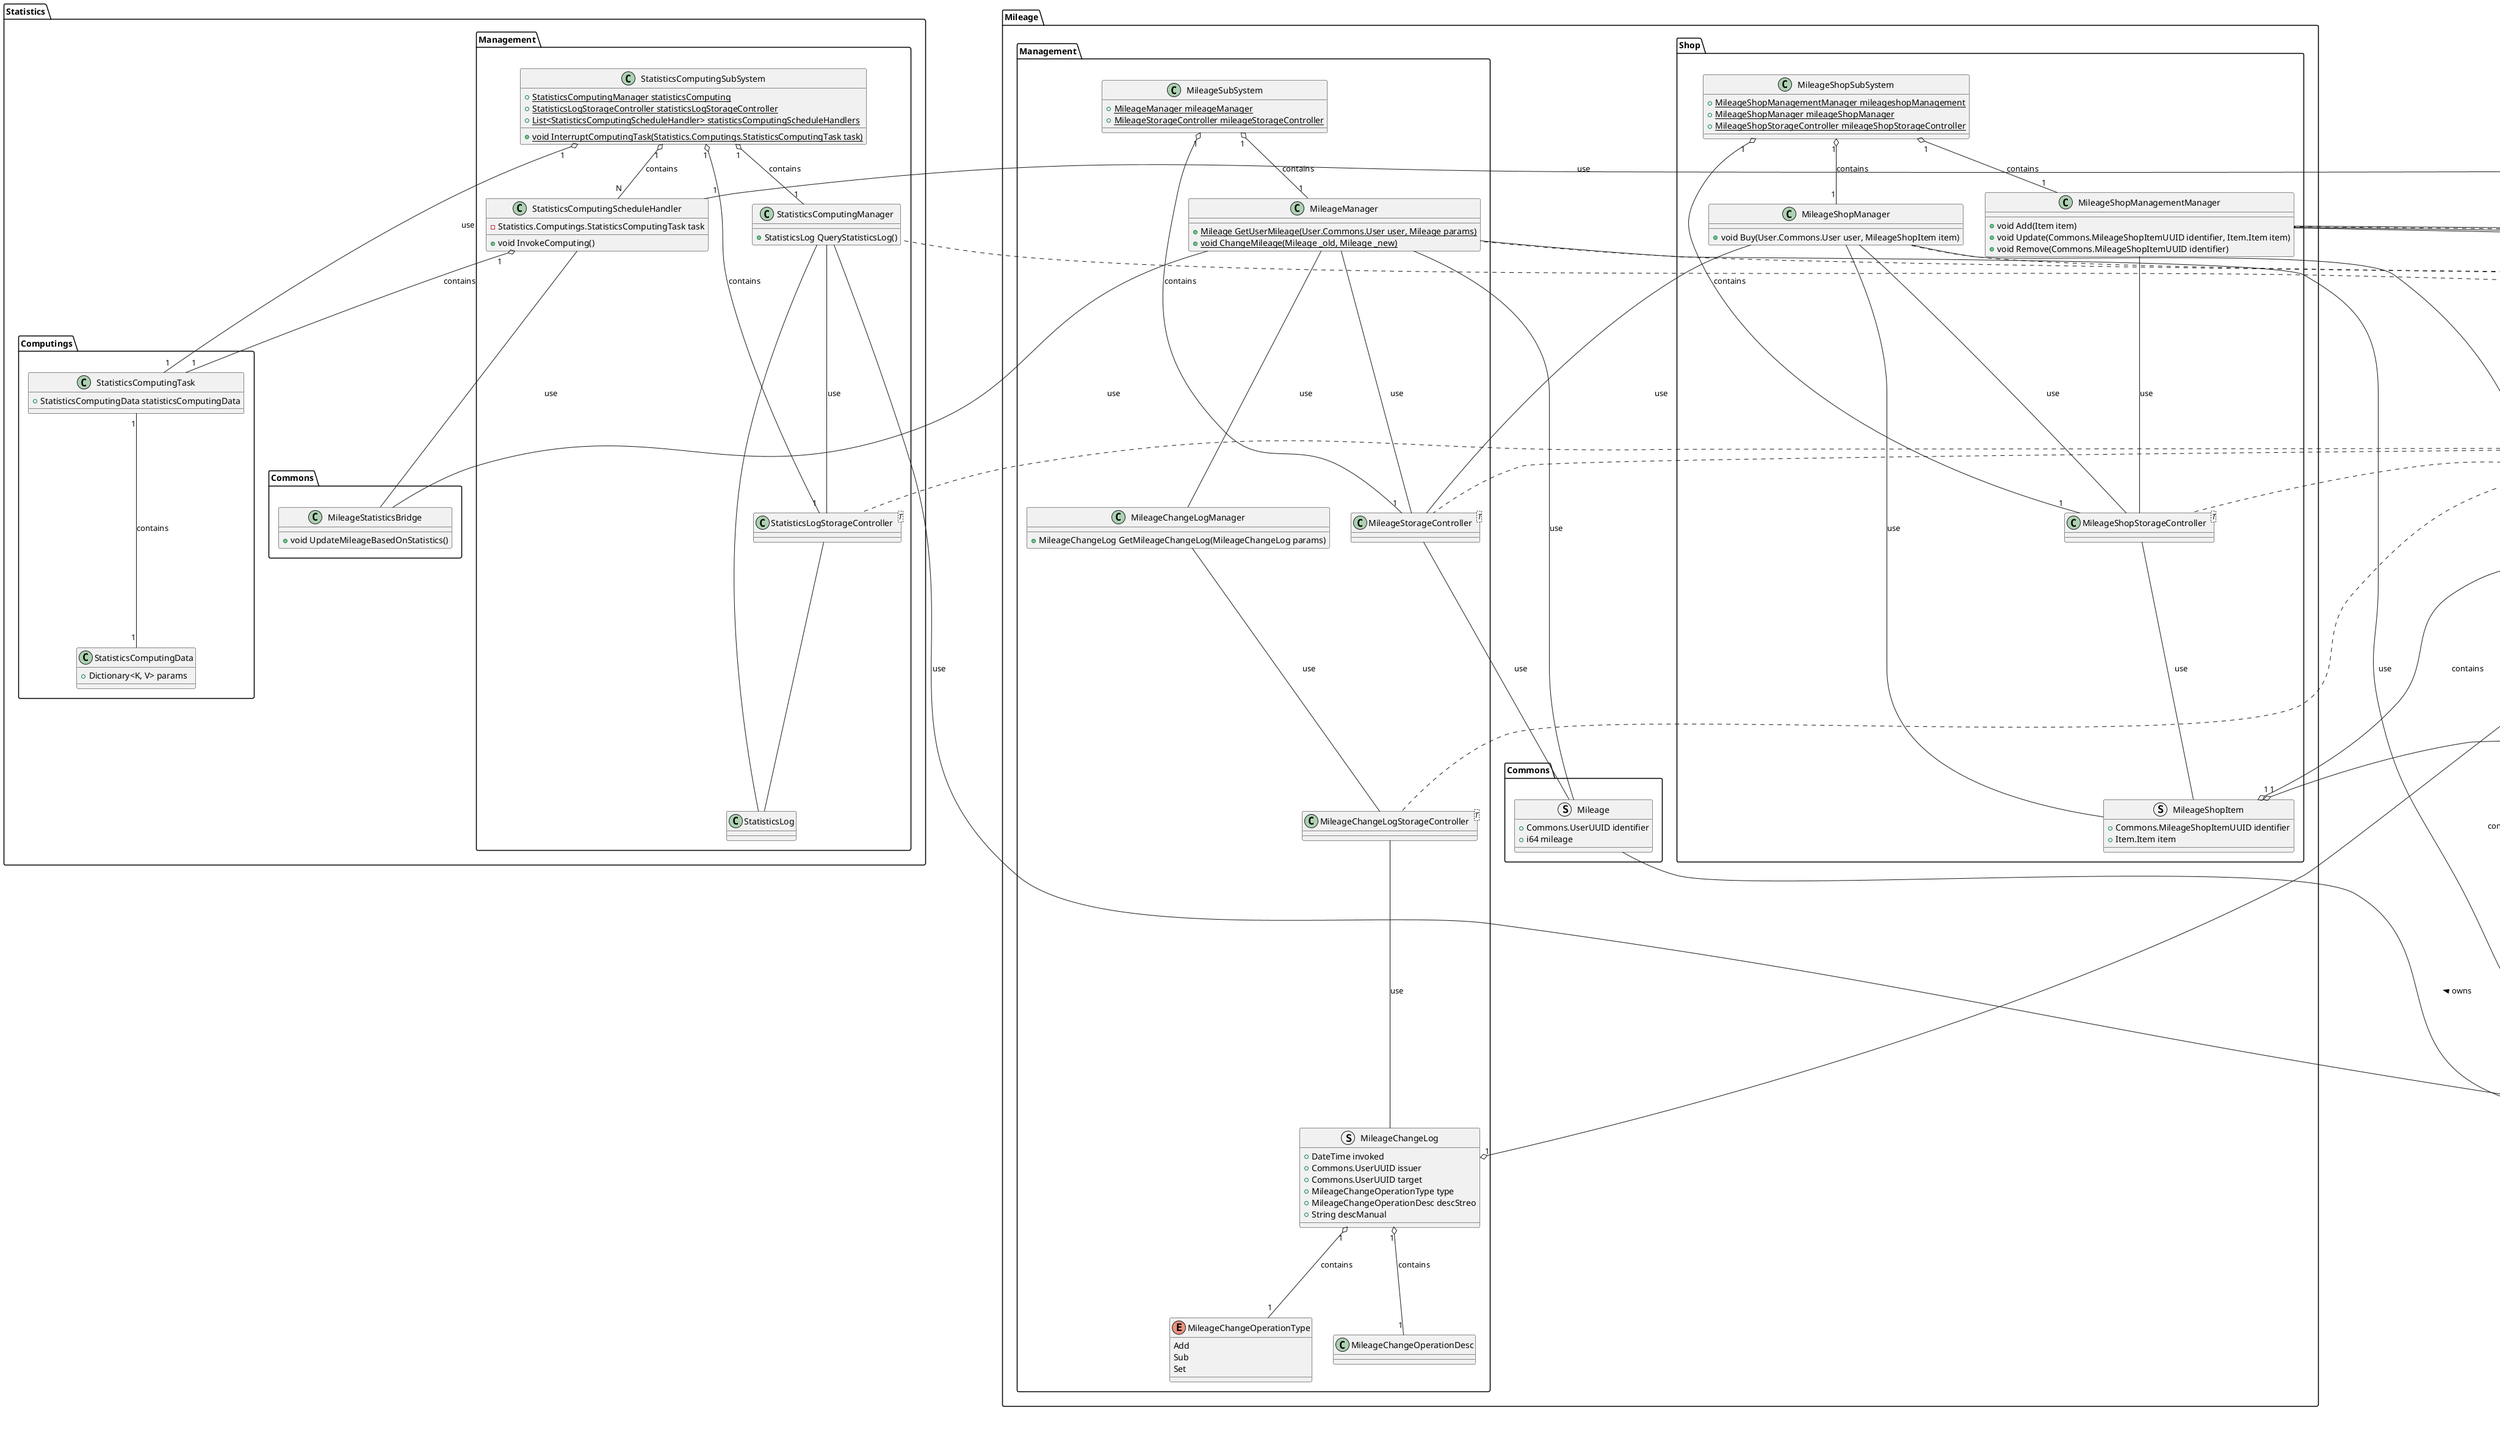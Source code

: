 @startuml
package Commons {
    Interface Manager
    Interface StorageController<T> {
        + T Query()
        + void Add()
        + void Remove()
        + void Update()
    }

    class UUID
    class UserUUID extends UUID
    class ItemUUID extends UUID
    class MileageShopItemUUID extends UUID
    class AuthorUUID extends UUID
    class BookUUID extends UUID
    class OrganizationUUID extends UUID
}
class String
String <|-- Commons.UUID

package Article {
    enum MarkupType {
        Text
        Highlight
        Line
        Shape
        CustomRaster
        CustomVector
    }

    struct ArticleMarkup {
        MarkupType type
        String content
    }

    ArticleMarkup "1" o-- "1" MarkupType : contains

    struct Article {
        + String title
        + String content
        + List<ArticleMarkup> markups
    }

    Article "1" o-- "N" ArticleMarkup : contains
}

package Books.Book {
    struct Author {
        + Commons.AuthorUUID identifier
        + String name
    }
    Author "1" --- "1" Commons.AuthorUUID : contains

    struct Publisher {
        + Commons.OrganizationUUID identifier
        + String name
    }
    Publisher "1" --- "1" Commons.OrganizationUUID : contains

    struct PublishRev {
        + DateTime date
        + int rev
        + int print
    }

    struct Book {
        + Commons.BookUUID identifier
        + String title
        + List<Image> covers
        + List<Author> authors
        + List<Author> translators
        + Publisher publisher
        + int page
        + List<PublishRev> publishRevs
        + String isbn
    }
    Book "1" o-- "1" Commons.BookUUID : contains
    Book "1" o-- "N" Author : contains
    Book "1" o-- "1" Publisher : contains
    Book "1" o-- "N" PublishRev : contains

    ' BookDatabaseSubSystem

    class BookDatabaseManager implements Commons.Manager

    class BookDatabaseStorageController<T> implements Commons.StorageController
    BookDatabaseStorageController --- Books.Book.Book : use

    class BookDatabaseSubSystem {
        + {static} BookDatabaseManager bookDatabaseManager
        + {static} BookDatabaseStorageController bookDatabaseStorageController<T>
    }

    BookDatabaseSubSystem "1" --- "1" BookDatabaseManager : contains
    BookDatabaseSubSystem "1" --- "1" BookDatabaseStorageController : contains
}

class Image
Books.Book.Book "1" o-- "N" Image : contains

package Books.BookReview {
    struct BookReview extends Article.Article {
        + Books.Book.Book book
    }
    BookReview o-- Books.Book.Book : contains

    struct BookReviewBlob 
    BookReviewBlob "1" --- "N" BookReview

    class BookReviewManager implements Commons.Manager {
        + BookReviewBlob RequestQueryBookReviewBlob(any[] req)
    }

    BookReviewManager --- BookReviewBlob : use
    BookReviewManager --- BookReviewStorageController : use

    class BookReviewStorageQueryOptimizer {
        + void invoke()
    }
    class BookReviewStorageController<T> implements Commons.StorageController {
        + BookReviewStorageQueryOptimizer optimizer
    }
    BookReviewStorageController "1" o-- "1" BookReviewStorageQueryOptimizer : contains
    BookReviewStorageController --- BookReview.BookReview : use

    ' BookReview SubSystem

    class BookReviewSubSystem {
        + {static} BookReviewStorageController bookReviewStorageController
        + {static} BookReviewManager bookReviewManager
    }
    BookReviewSubSystem "1" o-- "1" BookReviewStorageController : contains
    BookReviewSubSystem "1" o-- "1" BookReviewManager : contains

}

package Books.BookSuggestion {
    class EmotionChecklist {
        + Dictionary<K, bool> checkList
        + String toPrompt()
    }

    enum BookSuggestionManualRequestType {
        Normal
        NewCategory
        EmotionBased
    }
    struct BookSuggestionManualRequest {
        + BookSuggestionManualRequestType type
        + String prompt
    }
    BookSuggestionManualRequest "1" o-- "1" BookSuggestionManualRequestType : contains
    EmotionChecklist --o BookSuggestionManualRequest : use

    struct BookSuggestion {}
    class BookSuggestionTask {}

    class BookSuggestionWorker {
        - BookSuggestionTask task
        - void run()
    }
    BookSuggestionWorker o-- BookSuggestionTask : contains
    BookSuggestionWorker --- BookSuggestion : use

    class BookSuggestionScheduler {
        + BookSuggestionWorker worker
        - void invoke()
    }

    BookSuggestionScheduler "1" o-- "1" BookSuggestionWorker : contains

    class BookSuggestionManager implements Commons.Manager {
        + {static} void InvokeBookSuggestionManual(BookSuggestionManualRequest req)
        + {static} void PushBookSuggestionRequestQueue(BookSuggestionManualRequest req)
    }
    BookSuggestionManager --- BookSuggestionManualRequest : use
    BookSuggestionManager --- BookSuggestionScheduler : use
    BookSuggestionManager --- BookSuggestionStorageController : use

    class BookSuggestionStorageController<T> implements Commons.StorageController {}
    BookSuggestionStorageController --- BookSuggestion : use

    class BookSuggestionSubSystem {
        + {static} BookSuggestionManager bookSuggestionManager
        + {static} BookSuggestionStorageController bookSuggestionStorageController
        + {static} List<BookSuggestionScheduler> bookSuggestionSchedulers
    }

    BookSuggestionSubSystem "1" o-- "1" BookSuggestionManager : contains
    BookSuggestionSubSystem "1" o-- "1" BookSuggestionStorageController : contains
    BookSuggestionSubSystem "1" o-- "N" BookSuggestionScheduler : contains
}


package Item {
    enum ItemType {
        Real
        Virtual
    }

    class ItemContent {}
    class ItemMetadata {}
    class RealItemMetadata extends ItemMetadata {}
    class VirtItemMetadata extends ItemMetadata {}

    struct Item {
        + Commons.ItemUUID identifier
        + ItemType type
        + String staticAssetID
        + String name
        + ItemContent content
        + ItemMetadata metadata
    }

    Item "1" o-- "1" Commons.ItemUUID : contains
    Item "1" o-- "1" ItemType : contains
    Item "1" o-- "1" ItemContent : contains
    Item "1" o-- "1" ItemMetadata : contains

    class RealItem extends Item {}
    class VirtItem extends Item {}
}


package User.Commons {
    class User {
    }
}

package Mileage.Commons {
    struct Mileage {
        + Commons.UserUUID identifier
        + i64 mileage
    }

    Mileage -- User.Commons.User : < owns
}

package Mileage.Management {
    ' Mileage SubSystem
    enum MileageChangeOperationType {
        Add
        Sub
        Set
    }

    class MileageChangeOperationDesc {}

    struct MileageChangeLog {
        + DateTime invoked
        + Commons.UserUUID issuer
        + Commons.UserUUID target
        + MileageChangeOperationType type
        + MileageChangeOperationDesc descStreo
        + String descManual
    }

    MileageChangeLog "1" o-- Commons.UserUUID : contains
    MileageChangeLog "1" o-- "1" MileageChangeOperationType : contains
    MileageChangeLog "1" o-- "1" MileageChangeOperationDesc : contains

    class MileageManager implements Commons.Manager {
        + {static} Mileage GetUserMileage(User.Commons.User user, Mileage params)
        + {static} void ChangeMileage(Mileage _old, Mileage _new)
    }

    MileageManager --- User.Commons.User : use
    MileageManager --- Mileage.Commons.Mileage : use
    MileageManager --- MileageChangeLogManager : use
    MileageManager --- MileageStorageController : use

    class MileageChangeLogManager {
        + MileageChangeLog GetMileageChangeLog(MileageChangeLog params)
    }

    MileageChangeLogManager --- MileageChangeLogStorageController : use

    class MileageChangeLogStorageController<T> implements Commons.StorageController {}
    MileageChangeLogStorageController --- MileageChangeLog : use

    class MileageStorageController<T> implements Commons.StorageController{}
    MileageStorageController --- Mileage.Commons.Mileage : use

    class MileageSubSystem {
        + {static} MileageManager mileageManager
        + {static} MileageStorageController mileageStorageController
    }

    MileageSubSystem "1" o-- "1" MileageManager : contains
    MileageSubSystem "1" o-- "1" MileageStorageController : contains
}

package User.UserManagement {
    class UserSessionManager implements Commons.Manager {}
}

package Mileage.Shop {
    ' MileageShop SubSystem
    struct MileageShopItem {
        + Commons.MileageShopItemUUID identifier
        + Item.Item item
    }

    MileageShopItem "1" o-- "1" Commons.MileageShopItemUUID : contains
    MileageShopItem "1" o-- "1" Item.Item : contains

    class MileageShopManager implements Commons.Manager {
        + void Buy(User.Commons.User user, MileageShopItem item)
    }
    MileageShopManager --- MileageShopStorageController : use
    MileageShopManager --- MileageStorageController : use
    MileageShopManager --- User.Commons.User : use
    MileageShopManager --- MileageShopItem : use

    class MileageShopManagementManager implements Commons.Manager {
        + void Add(Item item)
        + void Update(Commons.MileageShopItemUUID identifier, Item.Item item)
        + void Remove(Commons.MileageShopItemUUID identifier)
    }

    MileageShopManagementManager --- Item.Item : use
    MileageShopManagementManager --- Commons.MileageShopItemUUID : use
    MileageShopManagementManager --- User.UserManagement.UserSessionManager : use
    MileageShopManagementManager --- MileageShopStorageController : use

    class MileageShopStorageController<T> implements Commons.StorageController {}
    MileageShopStorageController --- MileageShopItem : use

    class MileageShopSubSystem {
        + {static} MileageShopManagementManager mileageshopManagement
        + {static} MileageShopManager mileageShopManager
        + {static} MileageShopStorageController mileageShopStorageController
    }
    MileageShopSubSystem "1" o-- "1" MileageShopManagementManager : contains
    MileageShopSubSystem "1" o-- "1" MileageShopManager : contains
    MileageShopSubSystem "1" o-- "1" MileageShopStorageController : contains
}


package Ratings.Commons {
    class Tier {
        + String name
    }

    struct RatingTierMatch {
        + any[] ratingRange
        + Tier tier
    }
    RatingTierMatch "1" --- "1" Tier : contains

    struct Rating {
        + Commons.UserUUID identifier
        + any ratings
    }
    Rating "1" --- "1" Commons.UserUUID : contains
}

package Ratings.Management {
    class RatingManager implements Commons.Manager {
        + {static} List<RatingTierMatch> ratingTierMatch
        + {static} Rating GetCurrentUserRating()
    }
    RatingManager "1" --- "N" RatingTierMatch : contains
    RatingManager --- User.Commons.User : use
    RatingManager --- Rating : use
    RatingManager --- User.UserManagement.UserSessionManager : use
    RatingManager --- RatingStorageController : use

    class RatingStorageController<T> implements Commons.StorageController {}
    RatingStorageController --- Rating : use

    class RatingsSubSystem {
        + {static} RatingManager ratingManager
        + {static} RatingStorageController ratingStorageController
    }

    RatingsSubSystem "1" o-- "1" RatingManager : contains
    RatingsSubSystem "1" o-- "1" RatingStorageController : contains
}

package Statistics.Commons {
    ' MileageChangeBridge
    class MileageStatisticsBridge {
        + void UpdateMileageBasedOnStatistics()
    }
    MileageStatisticsBridge --- Mileage.Management.MileageManager : use
}

package Statistics.Computings {
    ' Statistics
    class StatisticsComputingData {
        + Dictionary<K, V> params
    }

    class StatisticsComputingTask {
        + StatisticsComputingData statisticsComputingData
    }

    StatisticsComputingTask "1" --- "1" StatisticsComputingData : contains

}

package Statistics.Management {

    class StatisticsComputingManager implements Commons.Manager {
        + StatisticsLog QueryStatisticsLog()
    }
    StatisticsComputingManager --- Statistics.Management.StatisticsLogStorageController : use
    StatisticsComputingManager --- User.Commons.User : use
    StatisticsComputingManager --- StatisticsLog

    class StatisticsLog

    class StatisticsLogStorageController<T> implements Commons.StorageController {}
    StatisticsLogStorageController --- StatisticsLog

    class StatisticsComputingScheduleHandler {
        - Statistics.Computings.StatisticsComputingTask task
        + void InvokeComputing()
    }

    StatisticsComputingScheduleHandler "1" --- "1" Books.BookReview.BookReviewManager : use
    StatisticsComputingScheduleHandler "1" o-- "1" Statistics.Computings.StatisticsComputingTask : contains
    StatisticsComputingScheduleHandler --- Statistics.Commons.MileageStatisticsBridge : use

    ' StatisticsComputing SubSystem
    class StatisticsComputingSubSystem {
        + {static} StatisticsComputingManager statisticsComputing
        + {static} StatisticsLogStorageController statisticsLogStorageController
        + {static} List<StatisticsComputingScheduleHandler> statisticsComputingScheduleHandlers
        + {static} void InterruptComputingTask(Statistics.Computings.StatisticsComputingTask task)
    }

    StatisticsComputingSubSystem "1" o-- "1" StatisticsComputingManager : contains
    StatisticsComputingSubSystem "1" o-- "1" StatisticsLogStorageController : contains
    StatisticsComputingSubSystem "1" o-- "N" StatisticsComputingScheduleHandler : contains
    StatisticsComputingSubSystem "1" o-- "1" Statistics.Computings.StatisticsComputingTask : use
}


package User.Commons {
    class UserACL {
        + bool canAddPost
        + bool canRemovePost
        + bool canUpdatePost
        + bool canGainMileage
        + bool canExchangeAtShop
        + bool isAdministrator
        + int ToBitwiseInteger()
        + bool Contains(UserACL other)
    }

    class User {
        + Commons.UserUUID identifier
        + String loginID
        + String loginPasswordHash
        + String email
        + UserACL acl
    }
}

package User.Management {
    class UserManager implements Commons.Manager {
        + void Register(User.Commons.User _new)
    }
    UserManager --- User.Commons.User : use
    UserManager --- UserStorageController : use

    class UserSessionManager implements Commons.Manager {
        + void LoginUser(String loginID, String loginPasswordHash)
        + void Logout()
        + User.Commons.User GetCurrentLogin()
    }
    UserSessionManager --- User.Commons.User : use
    UserSessionManager --- UserStorageController : use

    class UserStorageController<T> implements Commons.StorageController {}
    UserStorageController --- User.Commons.User : use

    User.Commons.User "1" o-- "1" Commons.UserUUID : contains
    User.Commons.User "1" o-- "1" User.Commons.UserACL : contains

    ' User Management SubSystem

    class UserManagementSubSystem {
        + {static} UserManager userManager
        + {static} UserSessionManager userSessionManager
        + {static} UserStorageController userStorageController
    }

    UserManagementSubSystem "1" o-- "1" UserManager : contains
    UserManagementSubSystem "1" o-- "1" UserSessionManager : contains
    UserManagementSubSystem "1" o-- "1" UserStorageController : contains
}

package User.Inventory {
    ' UserInventory
    class ItemUserOwns {
        + Commons.UserUUID userIdentifier
        + Commons.ItemUUID itemIdentifier
        + int quantity
    }

    ItemUserOwns "1" o-- "1" UserUUID : contains
    ItemUserOwns "1" o-- "1" ItemUUID : contains

    class UserInventory {
        + List<ItemUserOwns> itemsUserOwns
    }

    UserInventory "1" o-- "N" ItemUserOwns : contains

    class UserInventoryManager implements Commons.Manager {
        + {static} UserInventory GetUserInventory(User.Commons.User user)
    }

    UserInventoryManager --- UserInventory : use
    UserInventoryManager --- UserInventoryStorageController : use
    UserInventoryManager --- User.Commons.User : use

    class UserInventoryStorageController<T> implements Commons.StorageController {}
    UserInventoryStorageController --- User.Commons.User : use

    class UserInventorySubSystem {
        + {static} UserInventoryManager userInventoryManager
        + {static} UserInventoryStorageController userInventoryStorageController
    }

    UserInventorySubSystem "1" o-- "1" UserInventoryManager : contains
    UserInventorySubSystem "1" o-- "1" UserInventoryStorageController : contains
}
package User.Profile {
    ' UserProfile
    enum ProfileDisplayObjectType {
        ThemeDefinition
        StreakChartTheme
        StatisticsChart
        StatisticsChartTheme
        Stand
        Cover
        Badge
        Overlay
    }

    class ProfileDisplayObjectOptions {}

    class ProfileDisplayObject extends Item.VirtItemContent {
        + ProfileDisplayObjectType type
        + ProfileDisplayObjectOptions options
    }

    ProfileDisplayObject "1" o-- "1" ProfileDisplayObjectType : contains
    ProfileDisplayObject "1" o-- "1" ProfileDisplayObjectOptions : contains

    class UserProfile {
        + Commons.UserUUID user
        + List<ProfileDisplayObject> userProfileDisplayObjects
    }

    UserProfile "1" o-- "1" UserUUID : contains
    UserProfile "1" o-- "N" ProfileDisplayObject : contains

    class UserProfileManager implements Commons.Manager {
        + {static} UserProfile GetUserProfile(User.Commons.User user)
        + {static} void UpdateUserProfile(UserUUID user, List<ProfileDisplayObject> userProfileDisplayObjects)
    }
    UserProfileManager --- UserUUID : use
    UserProfileManager --- UserProfile : use
    UserProfileManager --- ProfileDisplayObject : use
    UserProfileManager --- UserProfileStorageController : use

    class UserProfileStorageController<T> implements Commons.StorageController {}

    class UserProfileSubSystem {
        + {static} UserProfileManager userProfileManager
        + {static} UserProfileStorageController userProfileStorageController
    }

    UserProfileSubSystem "1" o-- "1" UserProfileManager : contains
    UserProfileSubSystem "1" o-- "1" UserProfileStorageController : contains

}

@enduml

